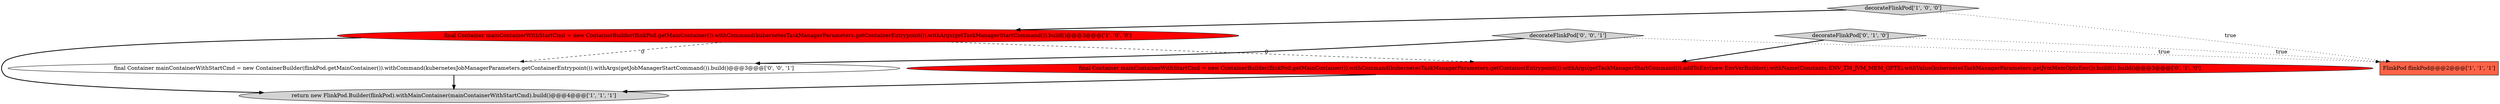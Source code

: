 digraph {
0 [style = filled, label = "final Container mainContainerWithStartCmd = new ContainerBuilder(flinkPod.getMainContainer()).withCommand(kubernetesTaskManagerParameters.getContainerEntrypoint()).withArgs(getTaskManagerStartCommand()).build()@@@3@@@['1', '0', '0']", fillcolor = red, shape = ellipse image = "AAA1AAABBB1BBB"];
6 [style = filled, label = "decorateFlinkPod['0', '0', '1']", fillcolor = lightgray, shape = diamond image = "AAA0AAABBB3BBB"];
3 [style = filled, label = "return new FlinkPod.Builder(flinkPod).withMainContainer(mainContainerWithStartCmd).build()@@@4@@@['1', '1', '1']", fillcolor = lightgray, shape = ellipse image = "AAA0AAABBB1BBB"];
7 [style = filled, label = "final Container mainContainerWithStartCmd = new ContainerBuilder(flinkPod.getMainContainer()).withCommand(kubernetesJobManagerParameters.getContainerEntrypoint()).withArgs(getJobManagerStartCommand()).build()@@@3@@@['0', '0', '1']", fillcolor = white, shape = ellipse image = "AAA0AAABBB3BBB"];
2 [style = filled, label = "FlinkPod flinkPod@@@2@@@['1', '1', '1']", fillcolor = tomato, shape = box image = "AAA0AAABBB1BBB"];
4 [style = filled, label = "decorateFlinkPod['0', '1', '0']", fillcolor = lightgray, shape = diamond image = "AAA0AAABBB2BBB"];
1 [style = filled, label = "decorateFlinkPod['1', '0', '0']", fillcolor = lightgray, shape = diamond image = "AAA0AAABBB1BBB"];
5 [style = filled, label = "final Container mainContainerWithStartCmd = new ContainerBuilder(flinkPod.getMainContainer()).withCommand(kubernetesTaskManagerParameters.getContainerEntrypoint()).withArgs(getTaskManagerStartCommand()).addToEnv(new EnvVarBuilder().withName(Constants.ENV_TM_JVM_MEM_OPTS).withValue(kubernetesTaskManagerParameters.getJvmMemOptsEnv()).build()).build()@@@3@@@['0', '1', '0']", fillcolor = red, shape = ellipse image = "AAA1AAABBB2BBB"];
0->3 [style = bold, label=""];
5->3 [style = bold, label=""];
6->2 [style = dotted, label="true"];
1->0 [style = bold, label=""];
6->7 [style = bold, label=""];
1->2 [style = dotted, label="true"];
0->5 [style = dashed, label="0"];
0->7 [style = dashed, label="0"];
4->5 [style = bold, label=""];
4->2 [style = dotted, label="true"];
7->3 [style = bold, label=""];
}
